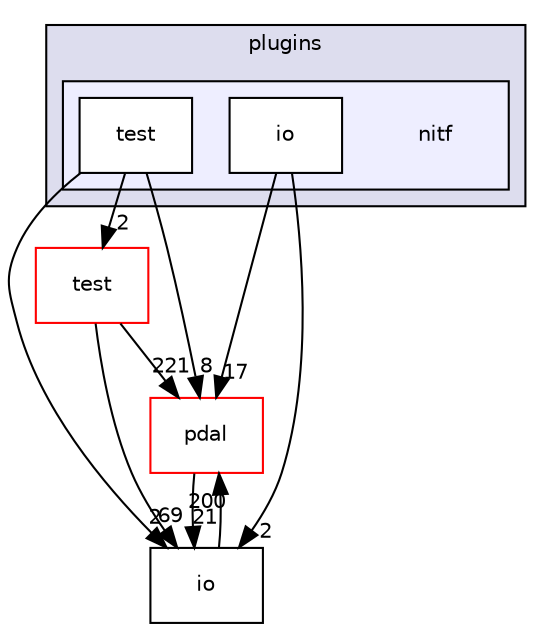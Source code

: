 digraph "pdal/plugins/nitf" {
  compound=true
  node [ fontsize="10", fontname="Helvetica"];
  edge [ labelfontsize="10", labelfontname="Helvetica"];
  subgraph clusterdir_afa3ef11413a136c9ba1f7af288efe0d {
    graph [ bgcolor="#ddddee", pencolor="black", label="plugins" fontname="Helvetica", fontsize="10", URL="dir_afa3ef11413a136c9ba1f7af288efe0d.html"]
  subgraph clusterdir_820305a1dbf6bdce1c6597d66e243ee1 {
    graph [ bgcolor="#eeeeff", pencolor="black", label="" URL="dir_820305a1dbf6bdce1c6597d66e243ee1.html"];
    dir_820305a1dbf6bdce1c6597d66e243ee1 [shape=plaintext label="nitf"];
    dir_4de7659d7d9f20e85ea9cd7df64e73a1 [shape=box label="io" color="black" fillcolor="white" style="filled" URL="dir_4de7659d7d9f20e85ea9cd7df64e73a1.html"];
    dir_0969003aba5f0213801fa2d588356255 [shape=box label="test" color="black" fillcolor="white" style="filled" URL="dir_0969003aba5f0213801fa2d588356255.html"];
  }
  }
  dir_37e2adedb6e706efcbfadb5213756005 [shape=box label="pdal" fillcolor="white" style="filled" color="red" URL="dir_37e2adedb6e706efcbfadb5213756005.html"];
  dir_88aa5027650279860e272a4a9998da6e [shape=box label="test" fillcolor="white" style="filled" color="red" URL="dir_88aa5027650279860e272a4a9998da6e.html"];
  dir_1d5bbadd870fe047ff237b24e55617ae [shape=box label="io" URL="dir_1d5bbadd870fe047ff237b24e55617ae.html"];
  dir_37e2adedb6e706efcbfadb5213756005->dir_1d5bbadd870fe047ff237b24e55617ae [headlabel="21", labeldistance=1.5 headhref="dir_000050_000044.html"];
  dir_0969003aba5f0213801fa2d588356255->dir_37e2adedb6e706efcbfadb5213756005 [headlabel="8", labeldistance=1.5 headhref="dir_000084_000050.html"];
  dir_0969003aba5f0213801fa2d588356255->dir_88aa5027650279860e272a4a9998da6e [headlabel="2", labeldistance=1.5 headhref="dir_000084_000012.html"];
  dir_0969003aba5f0213801fa2d588356255->dir_1d5bbadd870fe047ff237b24e55617ae [headlabel="2", labeldistance=1.5 headhref="dir_000084_000044.html"];
  dir_88aa5027650279860e272a4a9998da6e->dir_37e2adedb6e706efcbfadb5213756005 [headlabel="221", labeldistance=1.5 headhref="dir_000012_000050.html"];
  dir_88aa5027650279860e272a4a9998da6e->dir_1d5bbadd870fe047ff237b24e55617ae [headlabel="69", labeldistance=1.5 headhref="dir_000012_000044.html"];
  dir_4de7659d7d9f20e85ea9cd7df64e73a1->dir_37e2adedb6e706efcbfadb5213756005 [headlabel="17", labeldistance=1.5 headhref="dir_000083_000050.html"];
  dir_4de7659d7d9f20e85ea9cd7df64e73a1->dir_1d5bbadd870fe047ff237b24e55617ae [headlabel="2", labeldistance=1.5 headhref="dir_000083_000044.html"];
  dir_1d5bbadd870fe047ff237b24e55617ae->dir_37e2adedb6e706efcbfadb5213756005 [headlabel="200", labeldistance=1.5 headhref="dir_000044_000050.html"];
}
